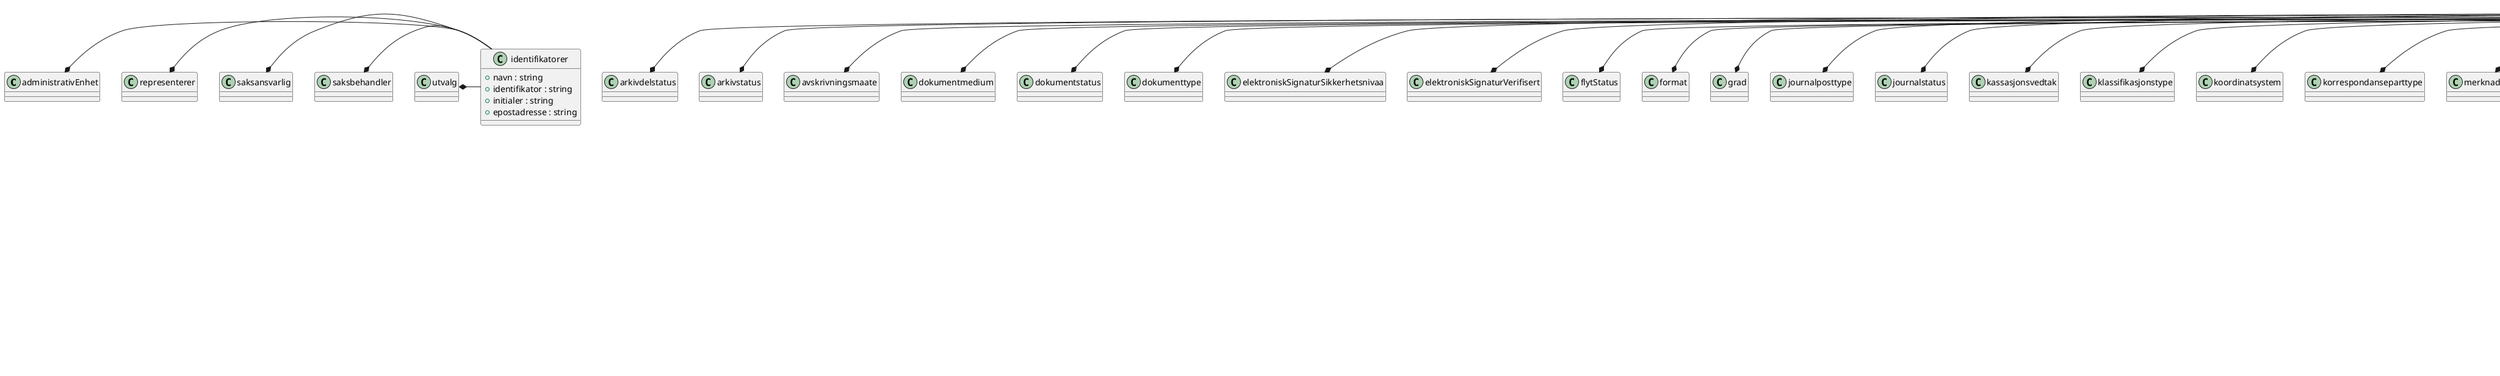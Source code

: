 @startuml

class administrativEnhet {
}
administrativEnhet *- identifikatorer
class arkivdelstatus {
}
arkivdelstatus *- kode
class arkivstatus {
}
arkivstatus *- kode
class avskrivningsmaate {
}
avskrivningsmaate *- kode
class behandlingsprotokoll {
    +tekstInnhold : string
    +tekstFormat : kode
}
class dokumentmedium {
}
dokumentmedium *- kode
class dokumentstatus {
}
dokumentstatus *- kode
class dokumenttype {
}
dokumenttype *- kode
class eksternNoekkel {
    +fagsystem : string
    +noekkel : string
}
class elektroniskSignaturSikkerhetsnivaa {
}
elektroniskSignaturSikkerhetsnivaa *- kode
class elektroniskSignaturVerifisert {
}
elektroniskSignaturVerifisert *- kode
class flytStatus {
}
flytStatus *- kode
class format {
}
format *- kode
class grad {
}
grad *- kode
class identifikatorer {
    +navn : string
    +identifikator : string
    +initialer : string
    +epostadresse : string
}
class journalnummer {
    +journalaar : int
    +journalsekvensnummer : int
}
class journalposttype {
}
journalposttype *- kode
class journalstatus {
}
journalstatus *- kode
class kassasjonsvedtak {
}
kassasjonsvedtak *- kode
class klassifikasjonstype {
}
klassifikasjonstype *- kode
class kode {
    +kode : string
    +beskrivelse : string
}
class koordinatsystem {
}
koordinatsystem *- kode
class korrespondanseparttype {
}
korrespondanseparttype *- kode
class merknadstype {
}
merknadstype *- kode
enum moeteStemme {
    Ja = Ja
    Nei = Nei
    Blankt = Blankt
}
class moetedeltaker {
    +identifikator : identifikatorer
    +funksjon : moetedeltakerFunksjon
    +representerer : representerer
}
class moetedeltakerFunksjon {
}
moetedeltakerFunksjon *- kode
class moetedokumenttype {
}
moetedokumenttype *- kode
class moeteregistreringsstatus {
}
moeteregistreringsstatus *- kode
class moeteregistreringstype {
}
moeteregistreringstype *- kode
class moetesaksBeskrivelse {
    +tekstInnhold : string
    +tekstFormat : kode
}
class moetesakstype {
}
moetesakstype *- kode
class partRolle {
}
partRolle *- kode
class presedensStatus {
}
presedensStatus *- kode
class referanseTilDokumentbeskrivelse {
    +systemID : systemID
}
class referanseTilJournalpost {
    +systemID : systemID
    +registreringsID : string
    +journalnummer : journalnummer
    +saksJournalpostnummer : saksJournalpostnummer
    +referanseEksternNoekkel : eksternNoekkel
}
class referanseTilKlassifikasjon {
    +klassifikasjonssystemID : string
    +klasseID : string
}
class referanseTilMappe {
    +systemID : systemID
    +mappeID : string
    +saksnummer : saksnummer
    +referanseEksternNoekkel : eksternNoekkel
}
class referanseTilRegistrering {
    +systemID : systemID
    +registreringsID : string
    +journalnummer : journalnummer
    +saksJournalpostnummer : saksJournalpostnummer
    +referanseEksternNoekkel : eksternNoekkel
}
class representerer {
}
representerer *- identifikatorer
class saksJournalpostnummer {
    +journalpostnummer : int
}
saksJournalpostnummer *- saksnummer
class saksansvarlig {
}
saksansvarlig *- identifikatorer
class saksbehandler {
}
saksbehandler *- identifikatorer
class saksnummer {
    +saksaar : int
    +sakssekvensnummer : int
}
class saksstatus {
}
saksstatus *- kode
class skjermingDokument {
}
skjermingDokument *- kode
class skjermingMetadata {
}
skjermingMetadata *- kode
class skjermingOpphoererAksjon {
}
skjermingOpphoererAksjon *- kode
class slettingstype {
}
slettingstype *- kode
class systemID {
    +value : string
    +label : string
}
class tilgangsrestriksjon {
}
tilgangsrestriksjon *- kode
class tilknyttetRegistreringSom {
}
tilknyttetRegistreringSom *- kode
class utvalg {
}
utvalg *- identifikatorer
class variantformat {
}
variantformat *- kode

@enduml
